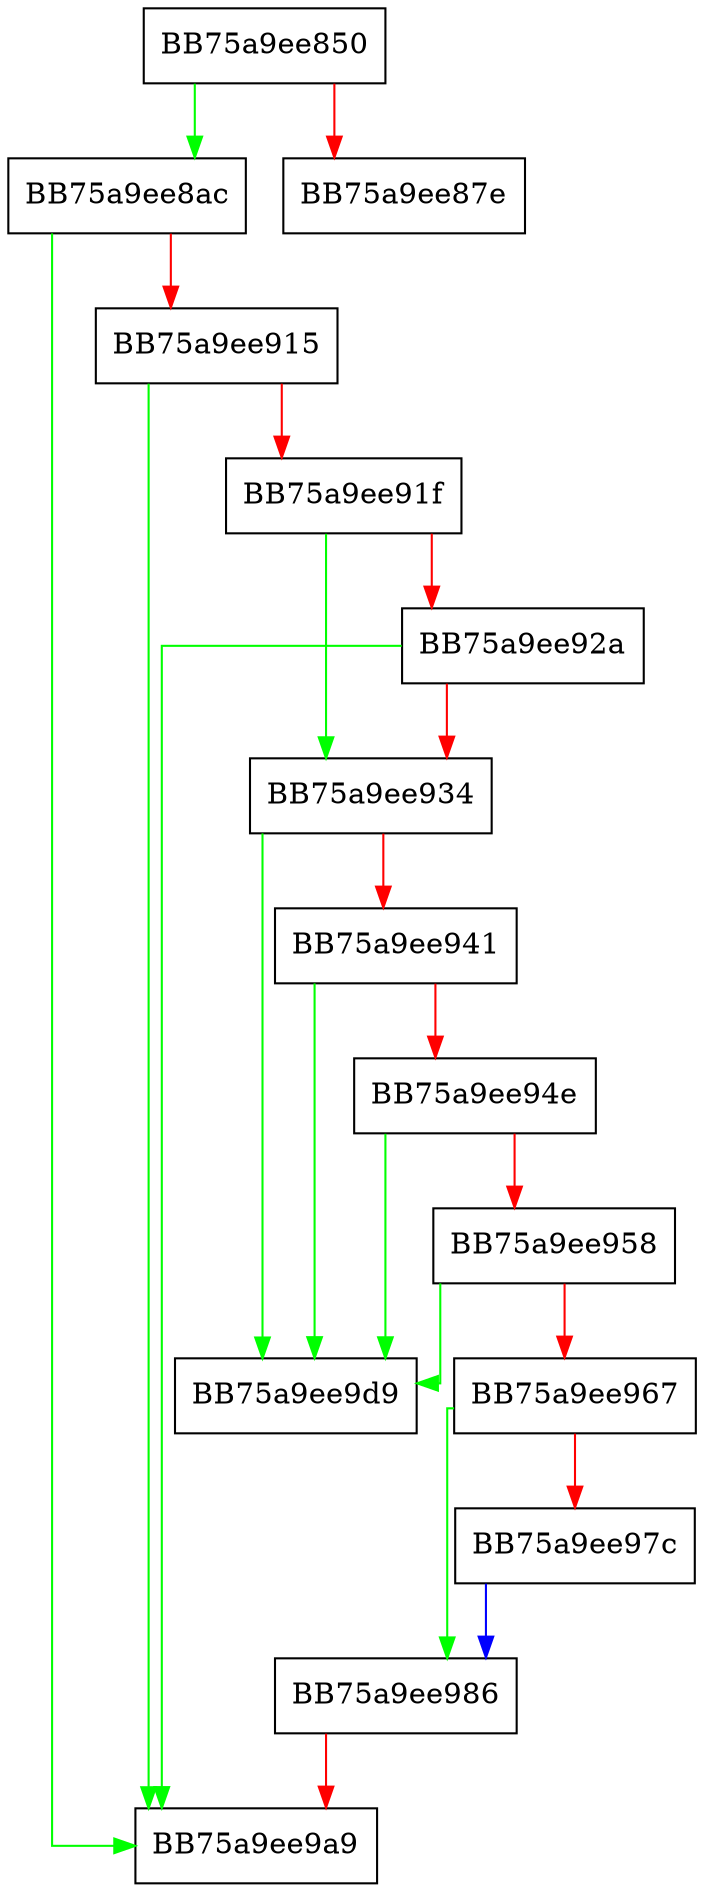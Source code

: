 digraph __ExceptionPtrRethrow {
  node [shape="box"];
  graph [splines=ortho];
  BB75a9ee850 -> BB75a9ee8ac [color="green"];
  BB75a9ee850 -> BB75a9ee87e [color="red"];
  BB75a9ee8ac -> BB75a9ee9a9 [color="green"];
  BB75a9ee8ac -> BB75a9ee915 [color="red"];
  BB75a9ee915 -> BB75a9ee9a9 [color="green"];
  BB75a9ee915 -> BB75a9ee91f [color="red"];
  BB75a9ee91f -> BB75a9ee934 [color="green"];
  BB75a9ee91f -> BB75a9ee92a [color="red"];
  BB75a9ee92a -> BB75a9ee9a9 [color="green"];
  BB75a9ee92a -> BB75a9ee934 [color="red"];
  BB75a9ee934 -> BB75a9ee9d9 [color="green"];
  BB75a9ee934 -> BB75a9ee941 [color="red"];
  BB75a9ee941 -> BB75a9ee9d9 [color="green"];
  BB75a9ee941 -> BB75a9ee94e [color="red"];
  BB75a9ee94e -> BB75a9ee9d9 [color="green"];
  BB75a9ee94e -> BB75a9ee958 [color="red"];
  BB75a9ee958 -> BB75a9ee9d9 [color="green"];
  BB75a9ee958 -> BB75a9ee967 [color="red"];
  BB75a9ee967 -> BB75a9ee986 [color="green"];
  BB75a9ee967 -> BB75a9ee97c [color="red"];
  BB75a9ee97c -> BB75a9ee986 [color="blue"];
  BB75a9ee986 -> BB75a9ee9a9 [color="red"];
}